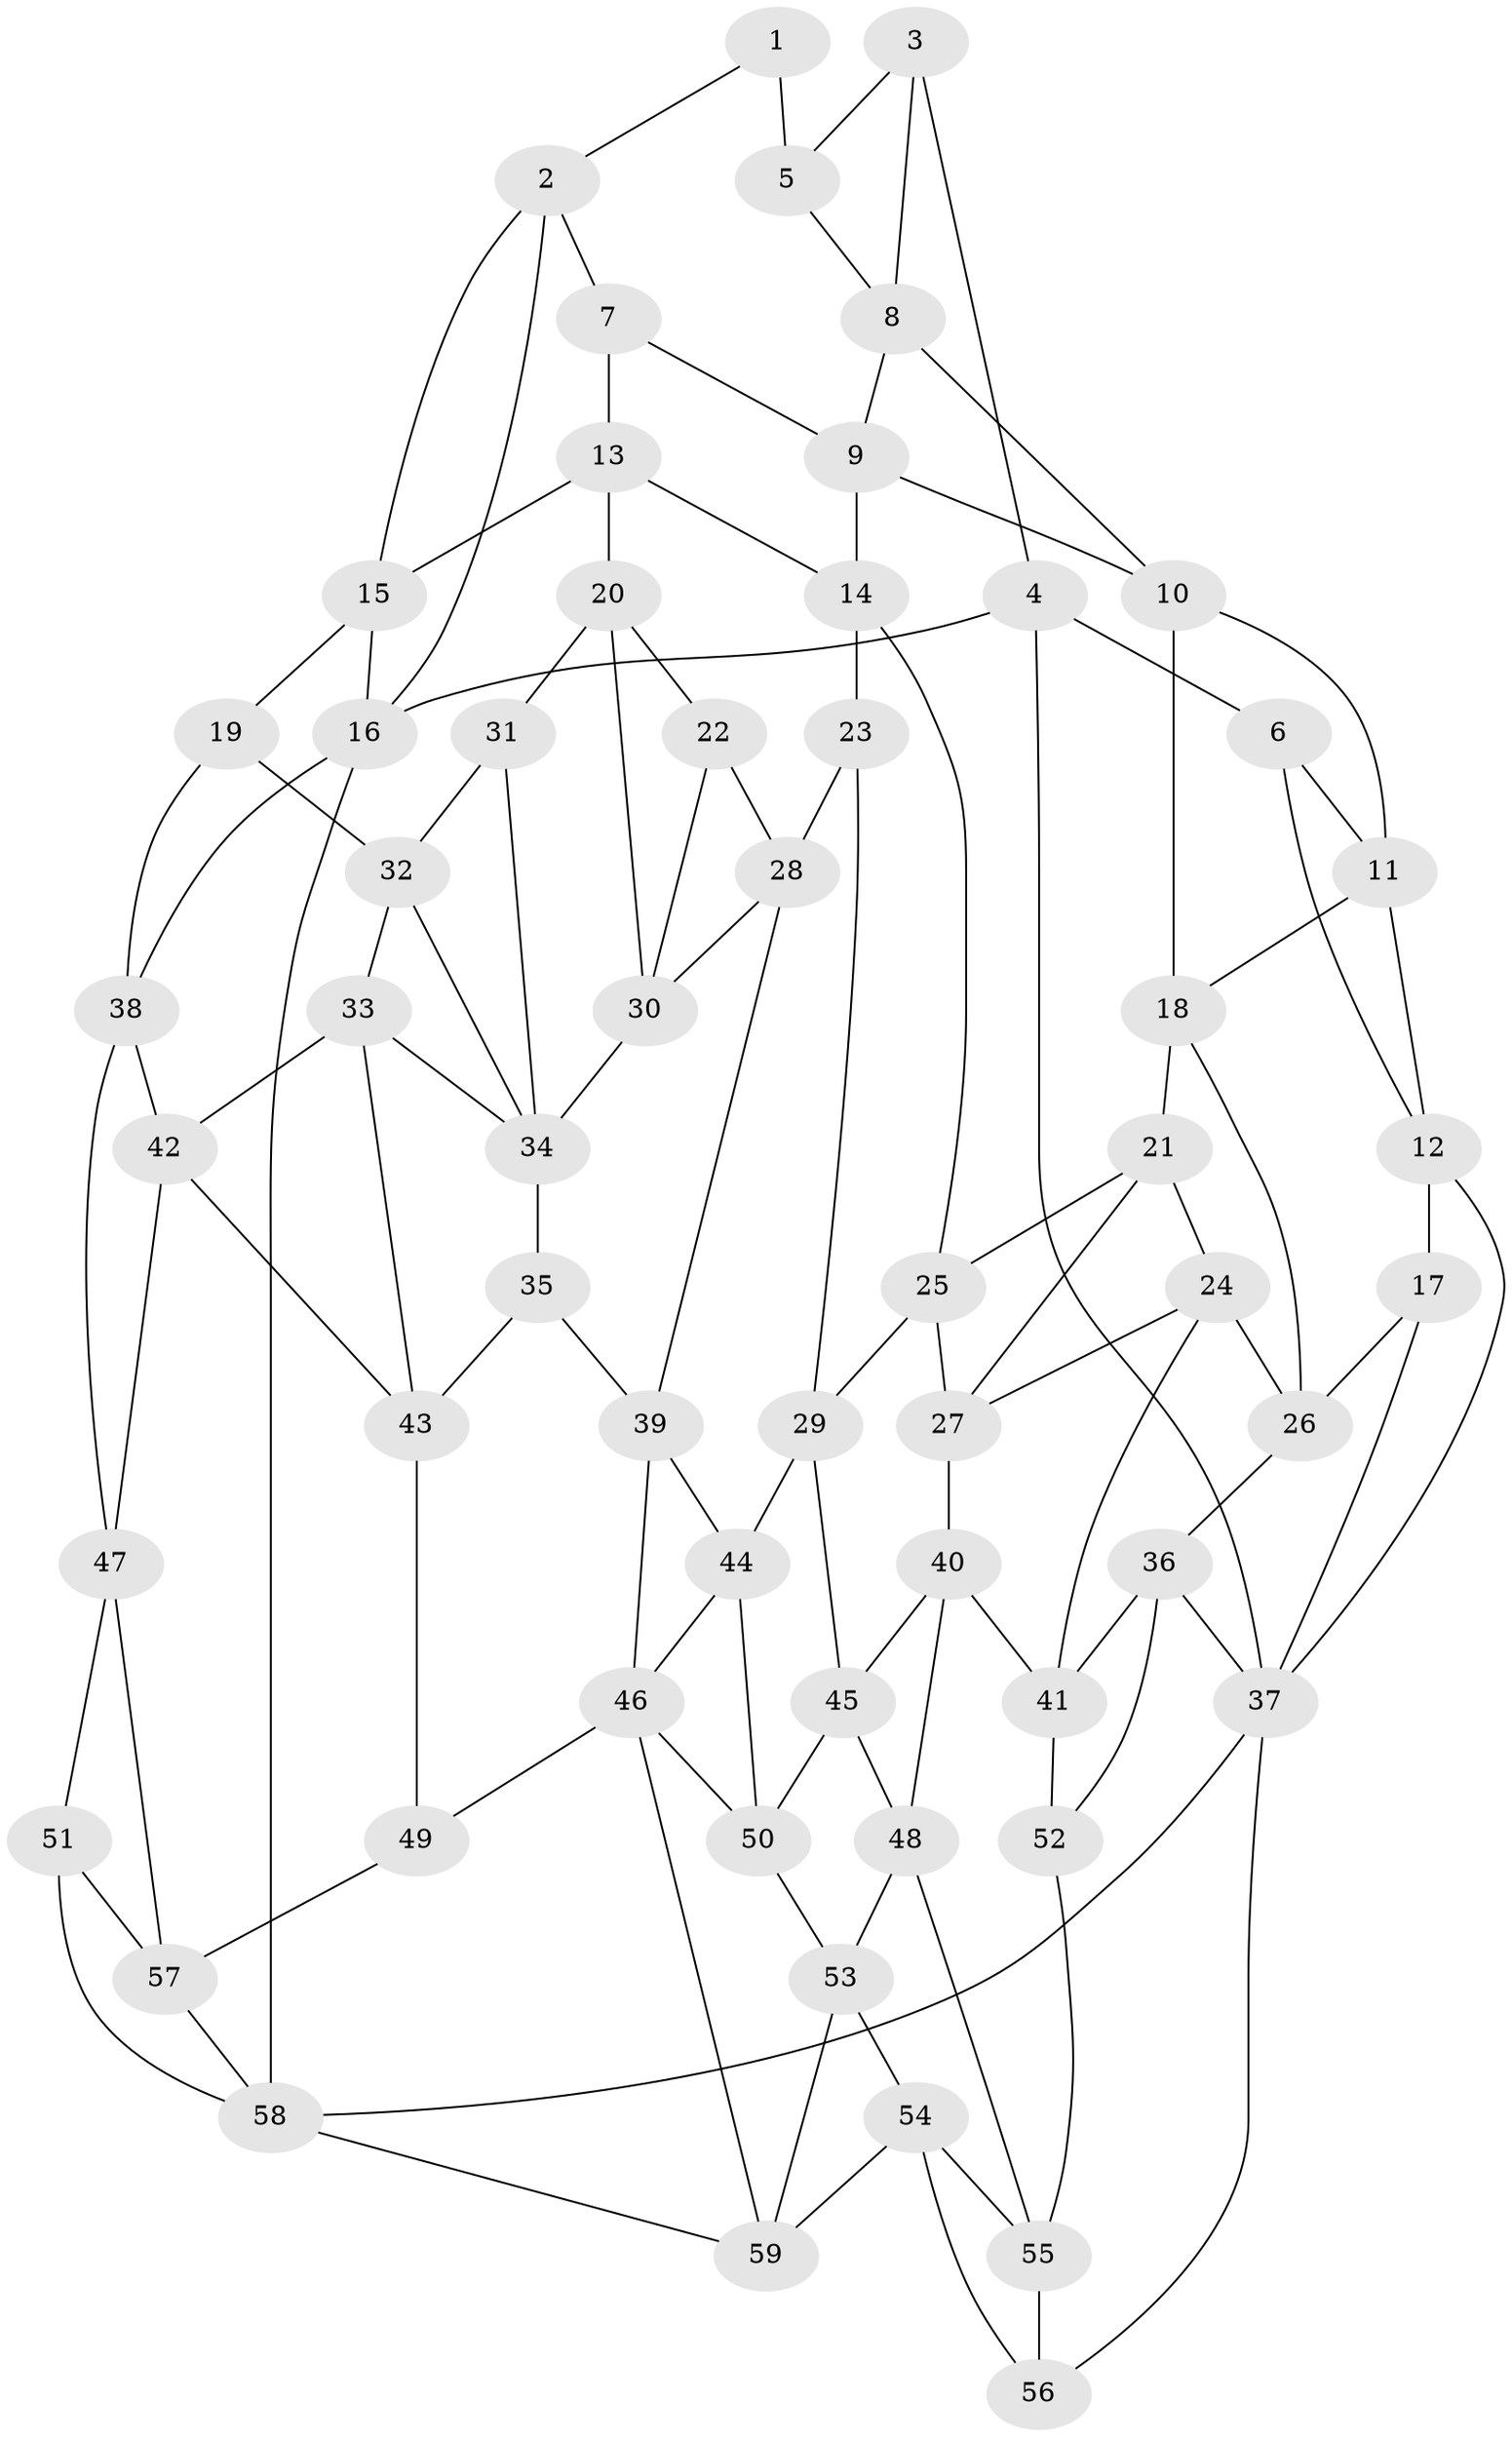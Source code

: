 // original degree distribution, {3: 0.017094017094017096, 4: 0.23931623931623933, 6: 0.21367521367521367, 5: 0.5299145299145299}
// Generated by graph-tools (version 1.1) at 2025/51/03/09/25 03:51:00]
// undirected, 59 vertices, 113 edges
graph export_dot {
graph [start="1"]
  node [color=gray90,style=filled];
  1;
  2;
  3;
  4;
  5;
  6;
  7;
  8;
  9;
  10;
  11;
  12;
  13;
  14;
  15;
  16;
  17;
  18;
  19;
  20;
  21;
  22;
  23;
  24;
  25;
  26;
  27;
  28;
  29;
  30;
  31;
  32;
  33;
  34;
  35;
  36;
  37;
  38;
  39;
  40;
  41;
  42;
  43;
  44;
  45;
  46;
  47;
  48;
  49;
  50;
  51;
  52;
  53;
  54;
  55;
  56;
  57;
  58;
  59;
  1 -- 2 [weight=1.0];
  1 -- 5 [weight=2.0];
  2 -- 7 [weight=1.0];
  2 -- 15 [weight=1.0];
  2 -- 16 [weight=1.0];
  3 -- 4 [weight=1.0];
  3 -- 5 [weight=1.0];
  3 -- 8 [weight=1.0];
  4 -- 6 [weight=1.0];
  4 -- 16 [weight=1.0];
  4 -- 37 [weight=1.0];
  5 -- 8 [weight=1.0];
  6 -- 11 [weight=1.0];
  6 -- 12 [weight=1.0];
  7 -- 9 [weight=1.0];
  7 -- 13 [weight=1.0];
  8 -- 9 [weight=1.0];
  8 -- 10 [weight=1.0];
  9 -- 10 [weight=1.0];
  9 -- 14 [weight=1.0];
  10 -- 11 [weight=1.0];
  10 -- 18 [weight=1.0];
  11 -- 12 [weight=1.0];
  11 -- 18 [weight=1.0];
  12 -- 17 [weight=1.0];
  12 -- 37 [weight=1.0];
  13 -- 14 [weight=1.0];
  13 -- 15 [weight=1.0];
  13 -- 20 [weight=1.0];
  14 -- 23 [weight=1.0];
  14 -- 25 [weight=1.0];
  15 -- 16 [weight=1.0];
  15 -- 19 [weight=1.0];
  16 -- 38 [weight=1.0];
  16 -- 58 [weight=1.0];
  17 -- 26 [weight=1.0];
  17 -- 37 [weight=1.0];
  18 -- 21 [weight=1.0];
  18 -- 26 [weight=1.0];
  19 -- 32 [weight=1.0];
  19 -- 38 [weight=1.0];
  20 -- 22 [weight=1.0];
  20 -- 30 [weight=1.0];
  20 -- 31 [weight=1.0];
  21 -- 24 [weight=1.0];
  21 -- 25 [weight=1.0];
  21 -- 27 [weight=1.0];
  22 -- 28 [weight=1.0];
  22 -- 30 [weight=1.0];
  23 -- 28 [weight=1.0];
  23 -- 29 [weight=1.0];
  24 -- 26 [weight=1.0];
  24 -- 27 [weight=1.0];
  24 -- 41 [weight=1.0];
  25 -- 27 [weight=1.0];
  25 -- 29 [weight=1.0];
  26 -- 36 [weight=1.0];
  27 -- 40 [weight=1.0];
  28 -- 30 [weight=1.0];
  28 -- 39 [weight=1.0];
  29 -- 44 [weight=1.0];
  29 -- 45 [weight=1.0];
  30 -- 34 [weight=1.0];
  31 -- 32 [weight=1.0];
  31 -- 34 [weight=2.0];
  32 -- 33 [weight=1.0];
  32 -- 34 [weight=1.0];
  33 -- 34 [weight=1.0];
  33 -- 42 [weight=1.0];
  33 -- 43 [weight=1.0];
  34 -- 35 [weight=1.0];
  35 -- 39 [weight=1.0];
  35 -- 43 [weight=1.0];
  36 -- 37 [weight=1.0];
  36 -- 41 [weight=1.0];
  36 -- 52 [weight=1.0];
  37 -- 56 [weight=1.0];
  37 -- 58 [weight=1.0];
  38 -- 42 [weight=1.0];
  38 -- 47 [weight=1.0];
  39 -- 44 [weight=1.0];
  39 -- 46 [weight=1.0];
  40 -- 41 [weight=1.0];
  40 -- 45 [weight=1.0];
  40 -- 48 [weight=1.0];
  41 -- 52 [weight=1.0];
  42 -- 43 [weight=1.0];
  42 -- 47 [weight=1.0];
  43 -- 49 [weight=1.0];
  44 -- 46 [weight=1.0];
  44 -- 50 [weight=1.0];
  45 -- 48 [weight=1.0];
  45 -- 50 [weight=1.0];
  46 -- 49 [weight=1.0];
  46 -- 50 [weight=1.0];
  46 -- 59 [weight=1.0];
  47 -- 51 [weight=1.0];
  47 -- 57 [weight=1.0];
  48 -- 53 [weight=1.0];
  48 -- 55 [weight=1.0];
  49 -- 57 [weight=1.0];
  50 -- 53 [weight=1.0];
  51 -- 57 [weight=1.0];
  51 -- 58 [weight=1.0];
  52 -- 55 [weight=1.0];
  53 -- 54 [weight=1.0];
  53 -- 59 [weight=1.0];
  54 -- 55 [weight=1.0];
  54 -- 56 [weight=1.0];
  54 -- 59 [weight=1.0];
  55 -- 56 [weight=1.0];
  57 -- 58 [weight=1.0];
  58 -- 59 [weight=1.0];
}
